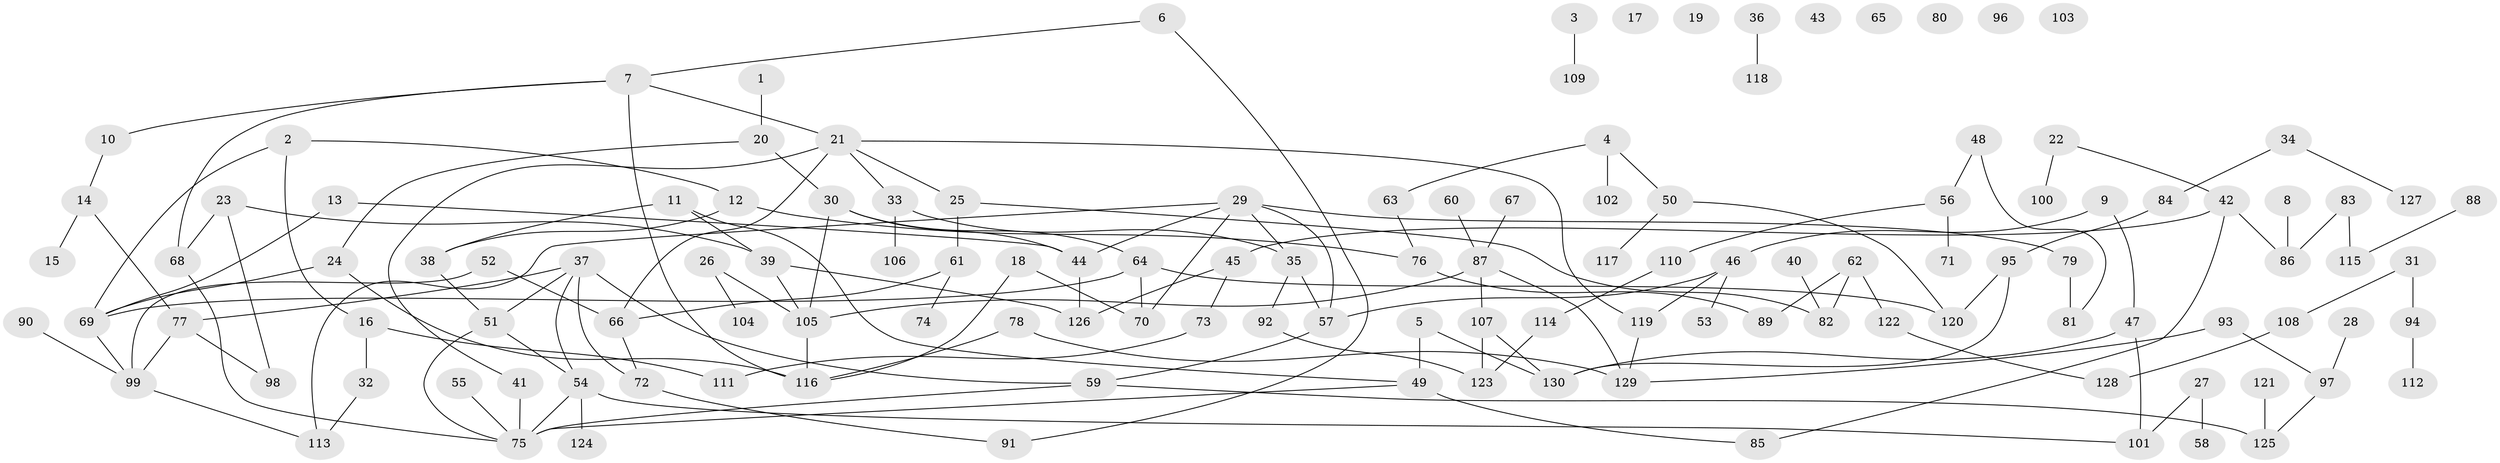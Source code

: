// coarse degree distribution, {1: 0.21794871794871795, 7: 0.05128205128205128, 0: 0.11538461538461539, 3: 0.20512820512820512, 2: 0.23076923076923078, 14: 0.01282051282051282, 5: 0.0641025641025641, 12: 0.01282051282051282, 4: 0.08974358974358974}
// Generated by graph-tools (version 1.1) at 2025/16/03/04/25 18:16:47]
// undirected, 130 vertices, 160 edges
graph export_dot {
graph [start="1"]
  node [color=gray90,style=filled];
  1;
  2;
  3;
  4;
  5;
  6;
  7;
  8;
  9;
  10;
  11;
  12;
  13;
  14;
  15;
  16;
  17;
  18;
  19;
  20;
  21;
  22;
  23;
  24;
  25;
  26;
  27;
  28;
  29;
  30;
  31;
  32;
  33;
  34;
  35;
  36;
  37;
  38;
  39;
  40;
  41;
  42;
  43;
  44;
  45;
  46;
  47;
  48;
  49;
  50;
  51;
  52;
  53;
  54;
  55;
  56;
  57;
  58;
  59;
  60;
  61;
  62;
  63;
  64;
  65;
  66;
  67;
  68;
  69;
  70;
  71;
  72;
  73;
  74;
  75;
  76;
  77;
  78;
  79;
  80;
  81;
  82;
  83;
  84;
  85;
  86;
  87;
  88;
  89;
  90;
  91;
  92;
  93;
  94;
  95;
  96;
  97;
  98;
  99;
  100;
  101;
  102;
  103;
  104;
  105;
  106;
  107;
  108;
  109;
  110;
  111;
  112;
  113;
  114;
  115;
  116;
  117;
  118;
  119;
  120;
  121;
  122;
  123;
  124;
  125;
  126;
  127;
  128;
  129;
  130;
  1 -- 20;
  2 -- 12;
  2 -- 16;
  2 -- 69;
  3 -- 109;
  4 -- 50;
  4 -- 63;
  4 -- 102;
  5 -- 49;
  5 -- 130;
  6 -- 7;
  6 -- 91;
  7 -- 10;
  7 -- 21;
  7 -- 68;
  7 -- 116;
  8 -- 86;
  9 -- 46;
  9 -- 47;
  10 -- 14;
  11 -- 38;
  11 -- 39;
  11 -- 49;
  12 -- 38;
  12 -- 76;
  13 -- 44;
  13 -- 69;
  14 -- 15;
  14 -- 77;
  16 -- 32;
  16 -- 111;
  18 -- 70;
  18 -- 116;
  20 -- 24;
  20 -- 30;
  21 -- 25;
  21 -- 33;
  21 -- 41;
  21 -- 66;
  21 -- 119;
  22 -- 42;
  22 -- 100;
  23 -- 39;
  23 -- 68;
  23 -- 98;
  24 -- 69;
  24 -- 116;
  25 -- 61;
  25 -- 82;
  26 -- 104;
  26 -- 105;
  27 -- 58;
  27 -- 101;
  28 -- 97;
  29 -- 35;
  29 -- 44;
  29 -- 57;
  29 -- 70;
  29 -- 79;
  29 -- 113;
  30 -- 44;
  30 -- 64;
  30 -- 105;
  31 -- 94;
  31 -- 108;
  32 -- 113;
  33 -- 35;
  33 -- 106;
  34 -- 84;
  34 -- 127;
  35 -- 57;
  35 -- 92;
  36 -- 118;
  37 -- 51;
  37 -- 54;
  37 -- 59;
  37 -- 72;
  37 -- 77;
  38 -- 51;
  39 -- 105;
  39 -- 126;
  40 -- 82;
  41 -- 75;
  42 -- 45;
  42 -- 85;
  42 -- 86;
  44 -- 126;
  45 -- 73;
  45 -- 126;
  46 -- 53;
  46 -- 57;
  46 -- 119;
  47 -- 101;
  47 -- 130;
  48 -- 56;
  48 -- 81;
  49 -- 75;
  49 -- 85;
  50 -- 117;
  50 -- 120;
  51 -- 54;
  51 -- 75;
  52 -- 66;
  52 -- 99;
  54 -- 75;
  54 -- 101;
  54 -- 124;
  55 -- 75;
  56 -- 71;
  56 -- 110;
  57 -- 59;
  59 -- 75;
  59 -- 125;
  60 -- 87;
  61 -- 66;
  61 -- 74;
  62 -- 82;
  62 -- 89;
  62 -- 122;
  63 -- 76;
  64 -- 69;
  64 -- 70;
  64 -- 120;
  66 -- 72;
  67 -- 87;
  68 -- 75;
  69 -- 99;
  72 -- 91;
  73 -- 111;
  76 -- 89;
  77 -- 98;
  77 -- 99;
  78 -- 116;
  78 -- 129;
  79 -- 81;
  83 -- 86;
  83 -- 115;
  84 -- 95;
  87 -- 105;
  87 -- 107;
  87 -- 129;
  88 -- 115;
  90 -- 99;
  92 -- 123;
  93 -- 97;
  93 -- 129;
  94 -- 112;
  95 -- 120;
  95 -- 130;
  97 -- 125;
  99 -- 113;
  105 -- 116;
  107 -- 123;
  107 -- 130;
  108 -- 128;
  110 -- 114;
  114 -- 123;
  119 -- 129;
  121 -- 125;
  122 -- 128;
}
